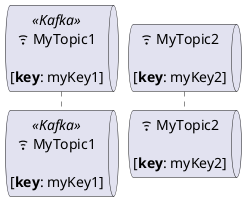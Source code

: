 {
  "sha1": "40vflnunstn8cd6bpnj5n7rfr6fzpdf",
  "insertion": {
    "when": "2024-05-30T20:48:20.398Z",
    "url": "https://forum.plantuml.net/10596/creole-in-sequence-diagram-participants",
    "user": "plantuml@gmail.com"
  }
}
@startuml
queue P1 as "<&wifi> MyTopic1\n\n[**key**: myKey1]" <<Kafka>>
queue Q1 as "<&wifi> MyTopic2\n\n[**key**: myKey2]"
@enduml
